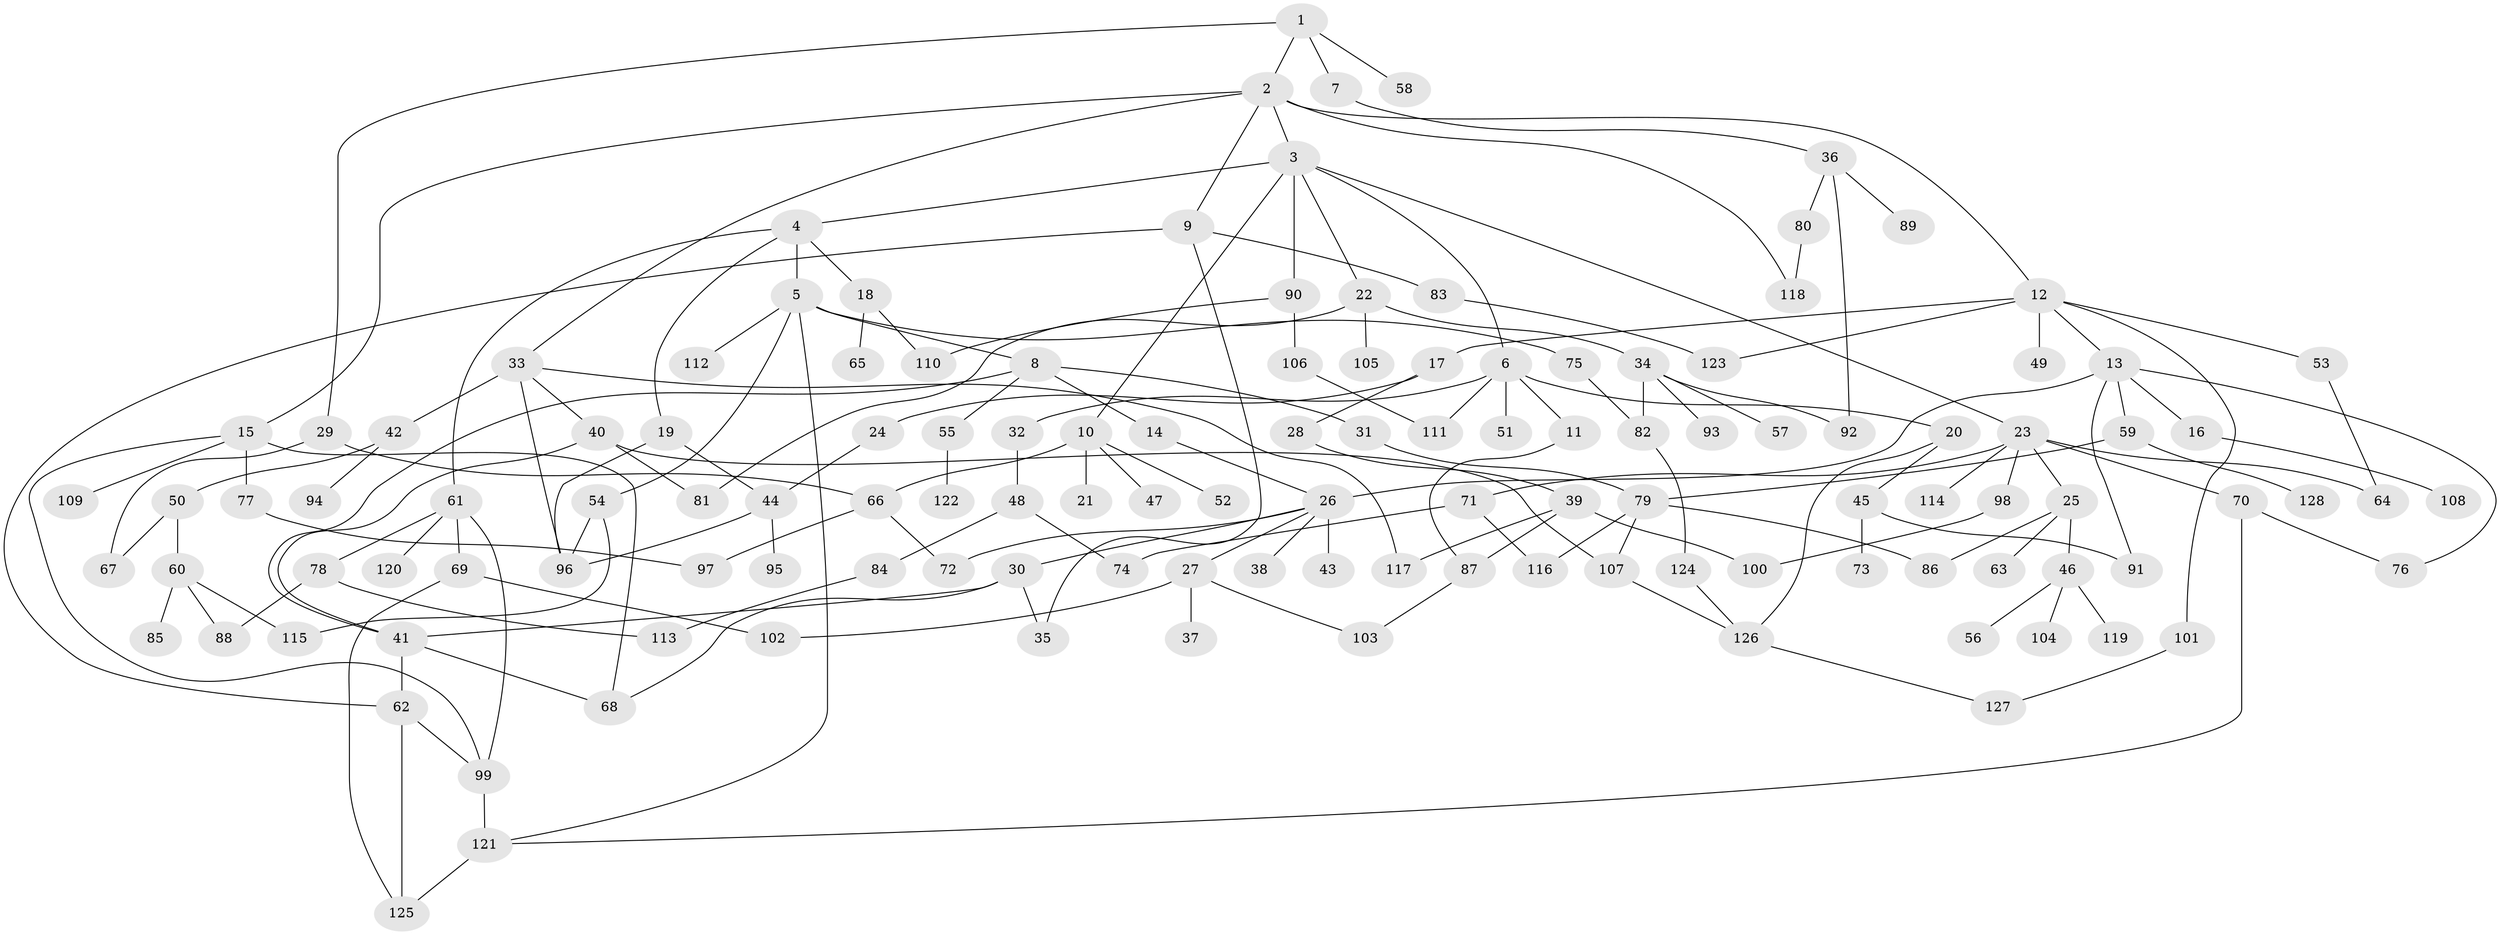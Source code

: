 // Generated by graph-tools (version 1.1) at 2025/01/03/09/25 03:01:00]
// undirected, 128 vertices, 174 edges
graph export_dot {
graph [start="1"]
  node [color=gray90,style=filled];
  1;
  2;
  3;
  4;
  5;
  6;
  7;
  8;
  9;
  10;
  11;
  12;
  13;
  14;
  15;
  16;
  17;
  18;
  19;
  20;
  21;
  22;
  23;
  24;
  25;
  26;
  27;
  28;
  29;
  30;
  31;
  32;
  33;
  34;
  35;
  36;
  37;
  38;
  39;
  40;
  41;
  42;
  43;
  44;
  45;
  46;
  47;
  48;
  49;
  50;
  51;
  52;
  53;
  54;
  55;
  56;
  57;
  58;
  59;
  60;
  61;
  62;
  63;
  64;
  65;
  66;
  67;
  68;
  69;
  70;
  71;
  72;
  73;
  74;
  75;
  76;
  77;
  78;
  79;
  80;
  81;
  82;
  83;
  84;
  85;
  86;
  87;
  88;
  89;
  90;
  91;
  92;
  93;
  94;
  95;
  96;
  97;
  98;
  99;
  100;
  101;
  102;
  103;
  104;
  105;
  106;
  107;
  108;
  109;
  110;
  111;
  112;
  113;
  114;
  115;
  116;
  117;
  118;
  119;
  120;
  121;
  122;
  123;
  124;
  125;
  126;
  127;
  128;
  1 -- 2;
  1 -- 7;
  1 -- 29;
  1 -- 58;
  2 -- 3;
  2 -- 9;
  2 -- 12;
  2 -- 15;
  2 -- 33;
  2 -- 118;
  3 -- 4;
  3 -- 6;
  3 -- 10;
  3 -- 22;
  3 -- 23;
  3 -- 90;
  4 -- 5;
  4 -- 18;
  4 -- 19;
  4 -- 61;
  5 -- 8;
  5 -- 54;
  5 -- 75;
  5 -- 112;
  5 -- 121;
  6 -- 11;
  6 -- 20;
  6 -- 32;
  6 -- 51;
  6 -- 111;
  7 -- 36;
  8 -- 14;
  8 -- 31;
  8 -- 55;
  8 -- 41;
  9 -- 35;
  9 -- 62;
  9 -- 83;
  10 -- 21;
  10 -- 47;
  10 -- 52;
  10 -- 66;
  11 -- 87;
  12 -- 13;
  12 -- 17;
  12 -- 49;
  12 -- 53;
  12 -- 101;
  12 -- 123;
  13 -- 16;
  13 -- 59;
  13 -- 76;
  13 -- 91;
  13 -- 26;
  14 -- 26;
  15 -- 77;
  15 -- 99;
  15 -- 109;
  15 -- 68;
  16 -- 108;
  17 -- 24;
  17 -- 28;
  18 -- 65;
  18 -- 110;
  19 -- 96;
  19 -- 44;
  20 -- 45;
  20 -- 126;
  22 -- 34;
  22 -- 105;
  22 -- 81;
  23 -- 25;
  23 -- 70;
  23 -- 71;
  23 -- 98;
  23 -- 114;
  23 -- 64;
  24 -- 44;
  25 -- 46;
  25 -- 63;
  25 -- 86;
  26 -- 27;
  26 -- 30;
  26 -- 38;
  26 -- 43;
  26 -- 72;
  27 -- 37;
  27 -- 102;
  27 -- 103;
  28 -- 39;
  29 -- 67;
  29 -- 66;
  30 -- 41;
  30 -- 35;
  30 -- 68;
  31 -- 79;
  32 -- 48;
  33 -- 40;
  33 -- 42;
  33 -- 117;
  33 -- 96;
  34 -- 57;
  34 -- 82;
  34 -- 92;
  34 -- 93;
  36 -- 80;
  36 -- 89;
  36 -- 92;
  39 -- 87;
  39 -- 100;
  39 -- 117;
  40 -- 41;
  40 -- 81;
  40 -- 107;
  41 -- 68;
  41 -- 62;
  42 -- 50;
  42 -- 94;
  44 -- 95;
  44 -- 96;
  45 -- 73;
  45 -- 91;
  46 -- 56;
  46 -- 104;
  46 -- 119;
  48 -- 74;
  48 -- 84;
  50 -- 60;
  50 -- 67;
  53 -- 64;
  54 -- 96;
  54 -- 115;
  55 -- 122;
  59 -- 79;
  59 -- 128;
  60 -- 85;
  60 -- 88;
  60 -- 115;
  61 -- 69;
  61 -- 78;
  61 -- 120;
  61 -- 99;
  62 -- 125;
  62 -- 99;
  66 -- 97;
  66 -- 72;
  69 -- 102;
  69 -- 125;
  70 -- 121;
  70 -- 76;
  71 -- 116;
  71 -- 74;
  75 -- 82;
  77 -- 97;
  78 -- 113;
  78 -- 88;
  79 -- 116;
  79 -- 107;
  79 -- 86;
  80 -- 118;
  82 -- 124;
  83 -- 123;
  84 -- 113;
  87 -- 103;
  90 -- 106;
  90 -- 110;
  98 -- 100;
  99 -- 121;
  101 -- 127;
  106 -- 111;
  107 -- 126;
  121 -- 125;
  124 -- 126;
  126 -- 127;
}
